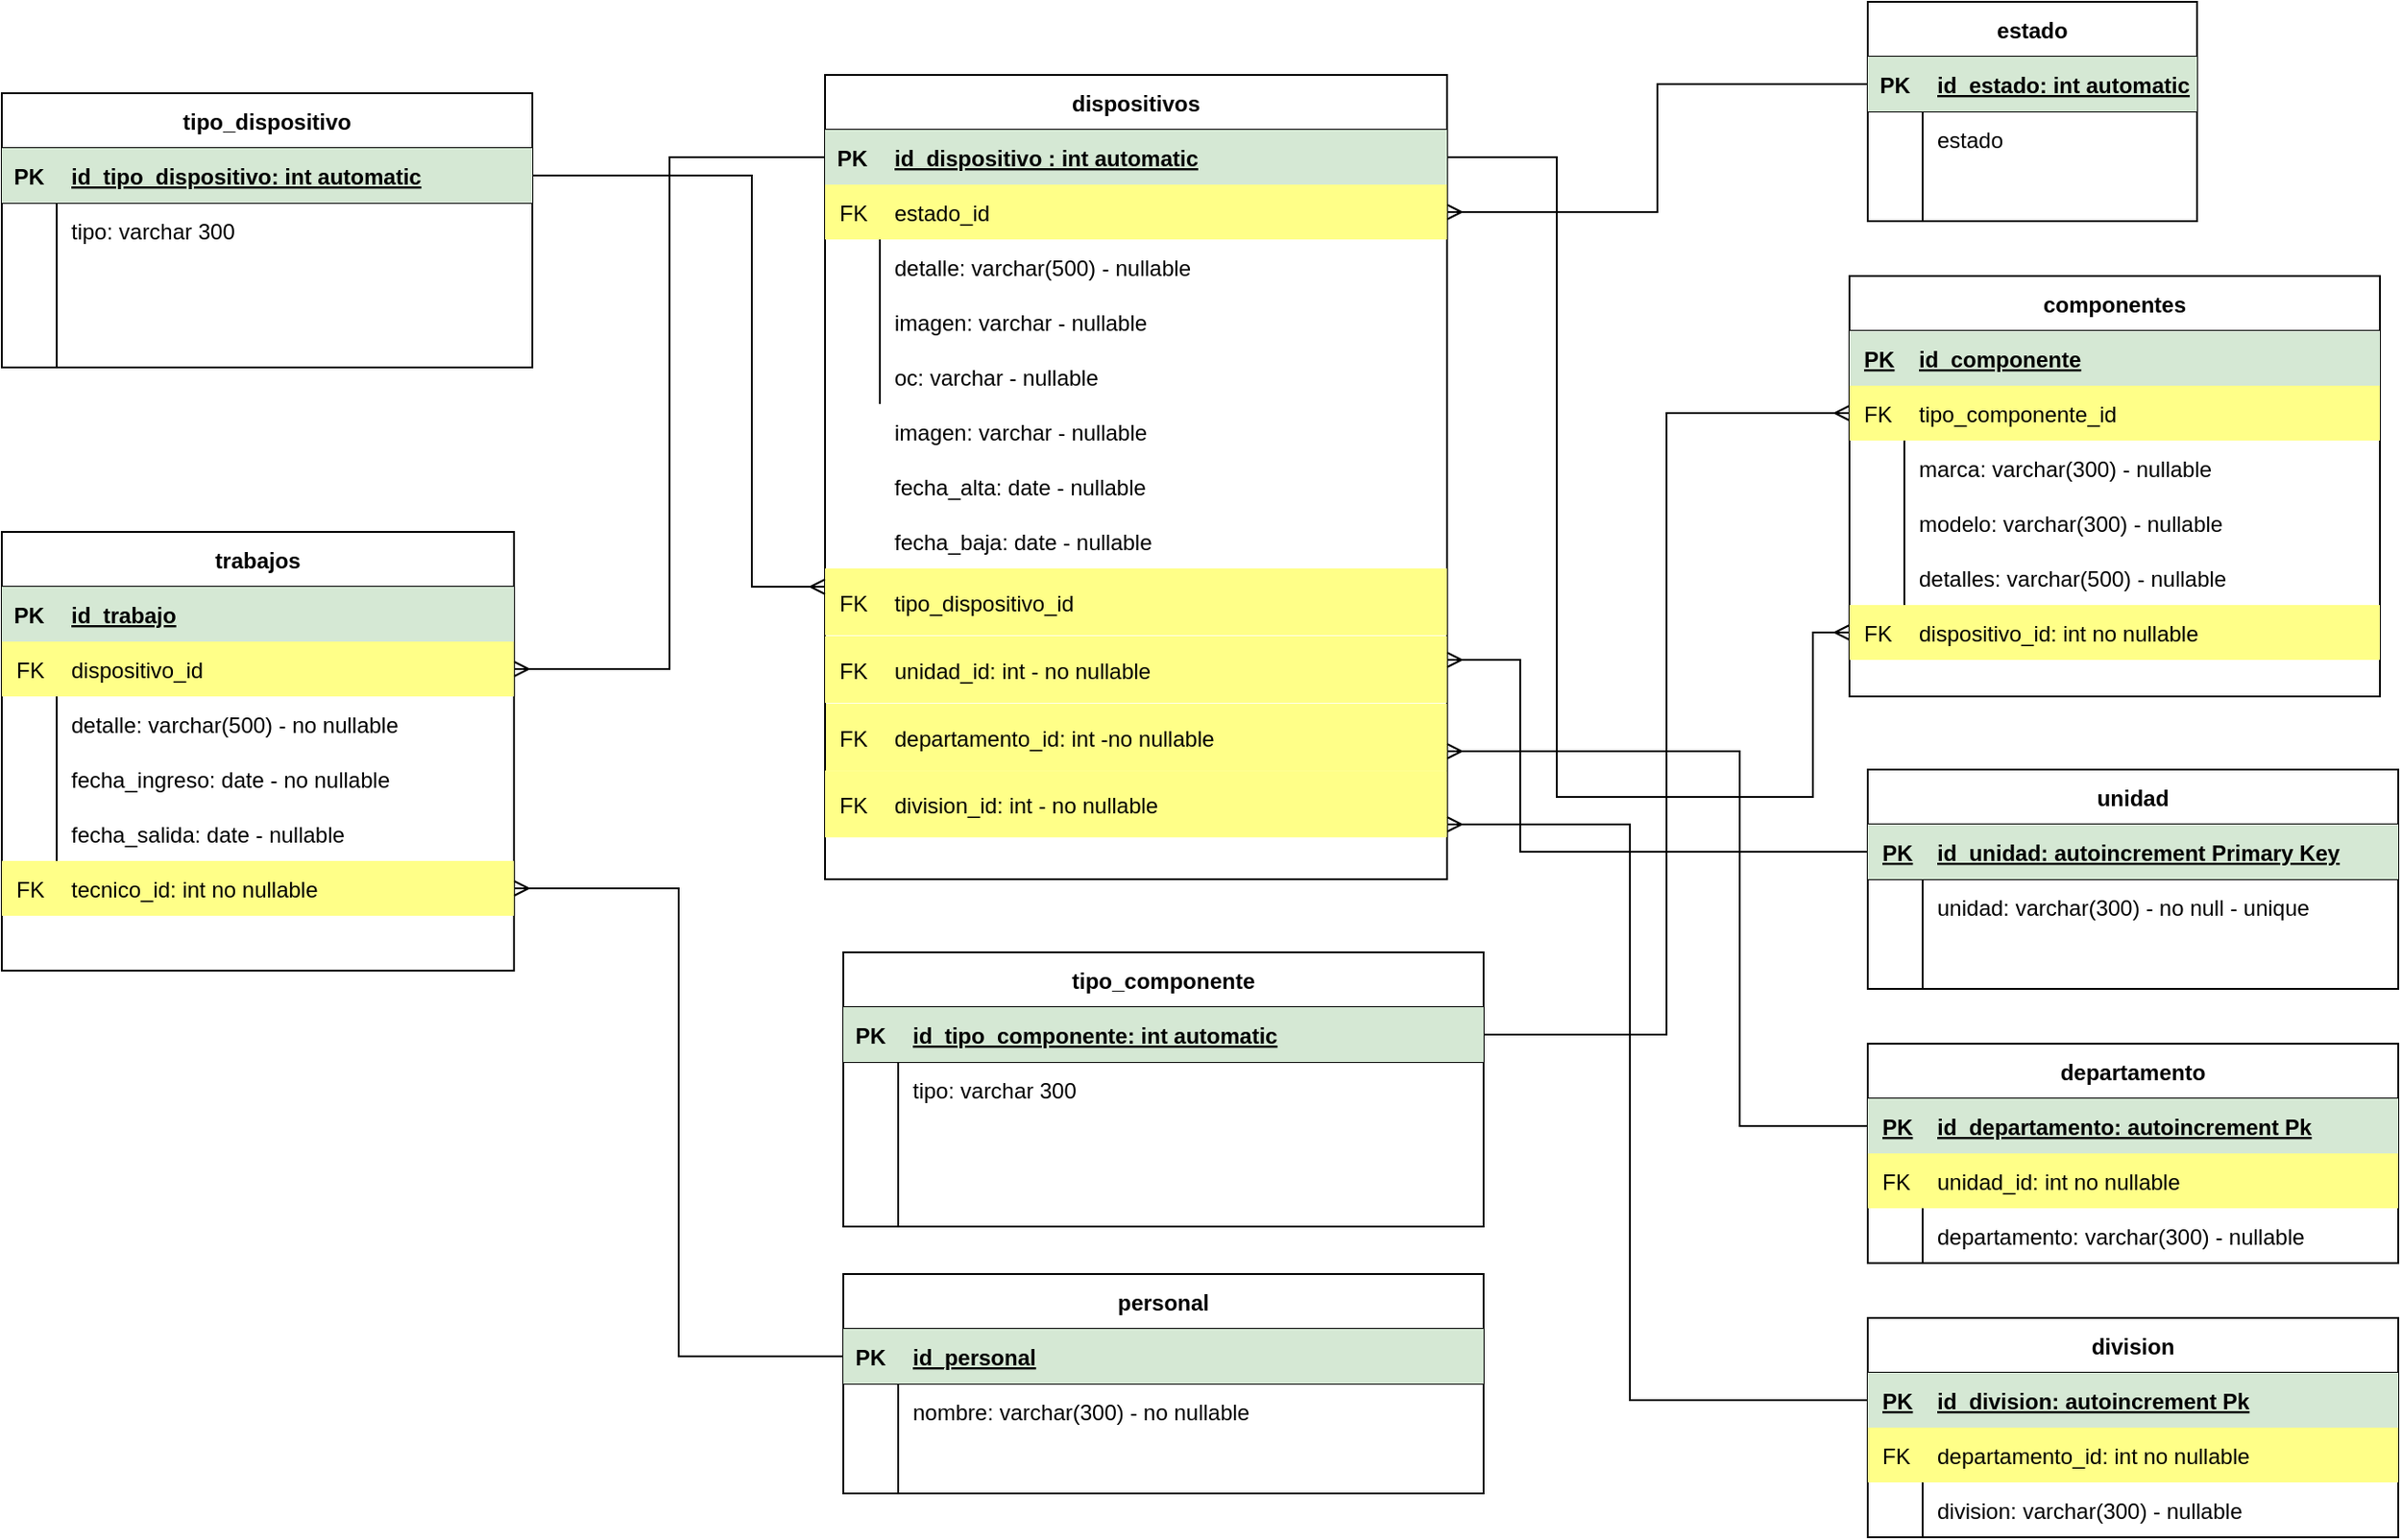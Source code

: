 <mxfile version="16.0.3" type="github">
  <diagram id="ELvzcPUC6GenFyD9g-nM" name="Page-1">
    <mxGraphModel dx="2591" dy="717" grid="1" gridSize="10" guides="1" tooltips="1" connect="1" arrows="1" fold="1" page="1" pageScale="1" pageWidth="1169" pageHeight="827" math="0" shadow="0">
      <root>
        <mxCell id="0" />
        <mxCell id="1" parent="0" />
        <mxCell id="MNM0A-3LXQNNe9UuYe-N-13" value="" style="group" parent="1" vertex="1" connectable="0">
          <mxGeometry x="-700" y="70" width="355" height="440" as="geometry" />
        </mxCell>
        <mxCell id="MNM0A-3LXQNNe9UuYe-N-1" value="oc: varchar - nullable" style="shape=partialRectangle;connectable=0;fillColor=none;top=0;left=0;bottom=0;right=0;align=left;spacingLeft=6;overflow=hidden;perimeterSpacing=1;strokeWidth=1;sketch=0;strokeColor=default;" parent="MNM0A-3LXQNNe9UuYe-N-13" vertex="1">
          <mxGeometry x="30" y="150" width="310" height="30" as="geometry">
            <mxRectangle width="310" height="30" as="alternateBounds" />
          </mxGeometry>
        </mxCell>
        <mxCell id="MNM0A-3LXQNNe9UuYe-N-2" value="imagen: varchar - nullable" style="shape=partialRectangle;connectable=0;fillColor=none;top=0;left=0;bottom=0;right=0;align=left;spacingLeft=6;overflow=hidden;" parent="MNM0A-3LXQNNe9UuYe-N-13" vertex="1">
          <mxGeometry x="30" y="180" width="310" height="30" as="geometry">
            <mxRectangle width="310" height="30" as="alternateBounds" />
          </mxGeometry>
        </mxCell>
        <mxCell id="MNM0A-3LXQNNe9UuYe-N-3" value="fecha_alta: date - nullable" style="shape=partialRectangle;connectable=0;fillColor=none;top=0;left=0;bottom=0;right=0;align=left;spacingLeft=6;overflow=hidden;" parent="MNM0A-3LXQNNe9UuYe-N-13" vertex="1">
          <mxGeometry x="30" y="210" width="310" height="30" as="geometry">
            <mxRectangle width="310" height="30" as="alternateBounds" />
          </mxGeometry>
        </mxCell>
        <mxCell id="MNM0A-3LXQNNe9UuYe-N-4" value="fecha_baja: date - nullable" style="shape=partialRectangle;connectable=0;fillColor=none;top=0;left=0;bottom=0;right=0;align=left;spacingLeft=6;overflow=hidden;" parent="MNM0A-3LXQNNe9UuYe-N-13" vertex="1">
          <mxGeometry x="30" y="240" width="310" height="30" as="geometry">
            <mxRectangle width="310" height="30" as="alternateBounds" />
          </mxGeometry>
        </mxCell>
        <mxCell id="MNM0A-3LXQNNe9UuYe-N-43" value="" style="group" parent="MNM0A-3LXQNNe9UuYe-N-13" vertex="1" connectable="0">
          <mxGeometry width="340" height="440" as="geometry" />
        </mxCell>
        <mxCell id="edtG9JuQd5Cp_M4onZQ7-5" value="FK" style="shape=partialRectangle;connectable=0;fillColor=#ffff88;top=0;left=0;bottom=0;right=0;editable=1;overflow=hidden;align=left;strokeColor=#36393d;spacingLeft=6;fontStyle=0;" vertex="1" parent="MNM0A-3LXQNNe9UuYe-N-43">
          <mxGeometry y="343.995" width="30" height="36.562" as="geometry">
            <mxRectangle width="30" height="30" as="alternateBounds" />
          </mxGeometry>
        </mxCell>
        <mxCell id="edtG9JuQd5Cp_M4onZQ7-8" value="" style="group" vertex="1" connectable="0" parent="MNM0A-3LXQNNe9UuYe-N-43">
          <mxGeometry width="340" height="440" as="geometry" />
        </mxCell>
        <mxCell id="gngZGeMC9GBTQBjWvx4m-1" value="dispositivos" style="shape=table;startSize=30;container=1;collapsible=1;childLayout=tableLayout;fixedRows=1;rowLines=0;fontStyle=1;align=center;resizeLast=1;" parent="edtG9JuQd5Cp_M4onZQ7-8" vertex="1">
          <mxGeometry width="340" height="440" as="geometry" />
        </mxCell>
        <mxCell id="gngZGeMC9GBTQBjWvx4m-2" value="" style="shape=partialRectangle;collapsible=0;dropTarget=0;pointerEvents=0;fillColor=none;top=0;left=0;bottom=1;right=0;points=[[0,0.5],[1,0.5]];portConstraint=eastwest;" parent="gngZGeMC9GBTQBjWvx4m-1" vertex="1">
          <mxGeometry y="30" width="340" height="30" as="geometry" />
        </mxCell>
        <mxCell id="gngZGeMC9GBTQBjWvx4m-3" value="PK" style="shape=partialRectangle;connectable=0;fillColor=#d5e8d4;top=0;left=0;bottom=0;right=0;fontStyle=1;overflow=hidden;strokeColor=#82b366;" parent="gngZGeMC9GBTQBjWvx4m-2" vertex="1">
          <mxGeometry width="30" height="30" as="geometry">
            <mxRectangle width="30" height="30" as="alternateBounds" />
          </mxGeometry>
        </mxCell>
        <mxCell id="gngZGeMC9GBTQBjWvx4m-4" value="id_dispositivo : int automatic" style="shape=partialRectangle;connectable=0;fillColor=#d5e8d4;top=0;left=0;bottom=0;right=0;align=left;spacingLeft=6;fontStyle=5;overflow=hidden;strokeColor=#82b366;" parent="gngZGeMC9GBTQBjWvx4m-2" vertex="1">
          <mxGeometry x="30" width="310" height="30" as="geometry">
            <mxRectangle width="310" height="30" as="alternateBounds" />
          </mxGeometry>
        </mxCell>
        <mxCell id="gngZGeMC9GBTQBjWvx4m-5" value="" style="shape=partialRectangle;collapsible=0;dropTarget=0;pointerEvents=0;fillColor=none;top=0;left=0;bottom=0;right=0;points=[[0,0.5],[1,0.5]];portConstraint=eastwest;" parent="gngZGeMC9GBTQBjWvx4m-1" vertex="1">
          <mxGeometry y="60" width="340" height="30" as="geometry" />
        </mxCell>
        <mxCell id="gngZGeMC9GBTQBjWvx4m-6" value="FK" style="shape=partialRectangle;connectable=0;fillColor=#ffff88;top=0;left=0;bottom=0;right=0;editable=1;overflow=hidden;align=left;strokeColor=#36393d;spacingLeft=6;fontStyle=0;" parent="gngZGeMC9GBTQBjWvx4m-5" vertex="1">
          <mxGeometry width="30" height="30" as="geometry">
            <mxRectangle width="30" height="30" as="alternateBounds" />
          </mxGeometry>
        </mxCell>
        <mxCell id="gngZGeMC9GBTQBjWvx4m-7" value="estado_id" style="shape=partialRectangle;connectable=0;fillColor=#ffff88;top=0;left=0;bottom=0;right=0;align=left;spacingLeft=6;overflow=hidden;strokeColor=#36393d;fontStyle=0;" parent="gngZGeMC9GBTQBjWvx4m-5" vertex="1">
          <mxGeometry x="30" width="310" height="30" as="geometry">
            <mxRectangle width="310" height="30" as="alternateBounds" />
          </mxGeometry>
        </mxCell>
        <mxCell id="gngZGeMC9GBTQBjWvx4m-8" value="" style="shape=partialRectangle;collapsible=0;dropTarget=0;pointerEvents=0;fillColor=none;top=0;left=0;bottom=0;right=0;points=[[0,0.5],[1,0.5]];portConstraint=eastwest;" parent="gngZGeMC9GBTQBjWvx4m-1" vertex="1">
          <mxGeometry y="90" width="340" height="30" as="geometry" />
        </mxCell>
        <mxCell id="gngZGeMC9GBTQBjWvx4m-9" value="" style="shape=partialRectangle;connectable=0;fillColor=none;top=0;left=0;bottom=0;right=0;editable=1;overflow=hidden;" parent="gngZGeMC9GBTQBjWvx4m-8" vertex="1">
          <mxGeometry width="30" height="30" as="geometry">
            <mxRectangle width="30" height="30" as="alternateBounds" />
          </mxGeometry>
        </mxCell>
        <mxCell id="gngZGeMC9GBTQBjWvx4m-10" value="detalle: varchar(500) - nullable" style="shape=partialRectangle;connectable=0;fillColor=none;top=0;left=0;bottom=0;right=0;align=left;spacingLeft=6;overflow=hidden;" parent="gngZGeMC9GBTQBjWvx4m-8" vertex="1">
          <mxGeometry x="30" width="310" height="30" as="geometry">
            <mxRectangle width="310" height="30" as="alternateBounds" />
          </mxGeometry>
        </mxCell>
        <mxCell id="gngZGeMC9GBTQBjWvx4m-11" value="" style="shape=partialRectangle;collapsible=0;dropTarget=0;pointerEvents=0;fillColor=none;top=0;left=0;bottom=0;right=0;points=[[0,0.5],[1,0.5]];portConstraint=eastwest;" parent="gngZGeMC9GBTQBjWvx4m-1" vertex="1">
          <mxGeometry y="120" width="340" height="30" as="geometry" />
        </mxCell>
        <mxCell id="gngZGeMC9GBTQBjWvx4m-12" value="" style="shape=partialRectangle;connectable=0;fillColor=none;top=0;left=0;bottom=0;right=0;editable=1;overflow=hidden;" parent="gngZGeMC9GBTQBjWvx4m-11" vertex="1">
          <mxGeometry width="30" height="30" as="geometry">
            <mxRectangle width="30" height="30" as="alternateBounds" />
          </mxGeometry>
        </mxCell>
        <mxCell id="gngZGeMC9GBTQBjWvx4m-13" value="imagen: varchar - nullable" style="shape=partialRectangle;connectable=0;fillColor=none;top=0;left=0;bottom=0;right=0;align=left;spacingLeft=6;overflow=hidden;" parent="gngZGeMC9GBTQBjWvx4m-11" vertex="1">
          <mxGeometry x="30" width="310" height="30" as="geometry">
            <mxRectangle width="310" height="30" as="alternateBounds" />
          </mxGeometry>
        </mxCell>
        <mxCell id="gngZGeMC9GBTQBjWvx4m-14" value="" style="shape=partialRectangle;collapsible=0;dropTarget=0;pointerEvents=0;fillColor=none;top=0;left=0;bottom=0;right=0;points=[[0,0.5],[1,0.5]];portConstraint=eastwest;" parent="gngZGeMC9GBTQBjWvx4m-1" vertex="1">
          <mxGeometry y="150" width="340" height="30" as="geometry" />
        </mxCell>
        <mxCell id="gngZGeMC9GBTQBjWvx4m-15" value="" style="shape=partialRectangle;connectable=0;fillColor=none;top=0;left=0;bottom=0;right=0;fontStyle=0;overflow=hidden;strokeColor=default;align=left;spacingLeft=6;strokeWidth=1;sketch=0;" parent="gngZGeMC9GBTQBjWvx4m-14" vertex="1">
          <mxGeometry width="30" height="30" as="geometry">
            <mxRectangle width="30" height="30" as="alternateBounds" />
          </mxGeometry>
        </mxCell>
        <mxCell id="gngZGeMC9GBTQBjWvx4m-16" value="" style="shape=partialRectangle;connectable=0;fillColor=none;top=0;left=0;bottom=0;right=0;align=left;spacingLeft=6;fontStyle=0;overflow=hidden;strokeColor=default;strokeWidth=1;sketch=0;" parent="gngZGeMC9GBTQBjWvx4m-14" vertex="1">
          <mxGeometry x="30" width="310" height="30" as="geometry">
            <mxRectangle width="310" height="30" as="alternateBounds" />
          </mxGeometry>
        </mxCell>
        <mxCell id="MNM0A-3LXQNNe9UuYe-N-41" value="tipo_dispositivo_id" style="shape=partialRectangle;connectable=0;fillColor=#ffff88;top=0;left=0;bottom=0;right=0;align=left;spacingLeft=6;overflow=hidden;strokeColor=#36393d;fontStyle=0;" parent="edtG9JuQd5Cp_M4onZQ7-8" vertex="1">
          <mxGeometry x="30" y="270.002" width="310" height="36.562" as="geometry">
            <mxRectangle width="310" height="30" as="alternateBounds" />
          </mxGeometry>
        </mxCell>
        <mxCell id="MNM0A-3LXQNNe9UuYe-N-42" value="FK" style="shape=partialRectangle;connectable=0;fillColor=#ffff88;top=0;left=0;bottom=0;right=0;editable=1;overflow=hidden;align=left;strokeColor=#36393d;spacingLeft=6;fontStyle=0;" parent="edtG9JuQd5Cp_M4onZQ7-8" vertex="1">
          <mxGeometry y="270.002" width="30" height="36.562" as="geometry">
            <mxRectangle width="30" height="30" as="alternateBounds" />
          </mxGeometry>
        </mxCell>
        <mxCell id="edtG9JuQd5Cp_M4onZQ7-2" value="unidad_id: int - no nullable" style="shape=partialRectangle;connectable=0;fillColor=#ffff88;top=0;left=0;bottom=0;right=0;align=left;spacingLeft=6;overflow=hidden;strokeColor=#36393d;fontStyle=0;" vertex="1" parent="edtG9JuQd5Cp_M4onZQ7-8">
          <mxGeometry x="30" y="307.005" width="310" height="36.562" as="geometry">
            <mxRectangle width="310" height="30" as="alternateBounds" />
          </mxGeometry>
        </mxCell>
        <mxCell id="edtG9JuQd5Cp_M4onZQ7-3" value="FK" style="shape=partialRectangle;connectable=0;fillColor=#ffff88;top=0;left=0;bottom=0;right=0;editable=1;overflow=hidden;align=left;strokeColor=#36393d;spacingLeft=6;fontStyle=0;" vertex="1" parent="edtG9JuQd5Cp_M4onZQ7-8">
          <mxGeometry y="307.005" width="30" height="36.562" as="geometry">
            <mxRectangle width="30" height="30" as="alternateBounds" />
          </mxGeometry>
        </mxCell>
        <mxCell id="edtG9JuQd5Cp_M4onZQ7-4" value="departamento_id: int -no nullable" style="shape=partialRectangle;connectable=0;fillColor=#ffff88;top=0;left=0;bottom=0;right=0;align=left;spacingLeft=6;overflow=hidden;strokeColor=#36393d;fontStyle=0;" vertex="1" parent="edtG9JuQd5Cp_M4onZQ7-8">
          <mxGeometry x="30" y="343.995" width="310" height="36.562" as="geometry">
            <mxRectangle width="310" height="30" as="alternateBounds" />
          </mxGeometry>
        </mxCell>
        <mxCell id="edtG9JuQd5Cp_M4onZQ7-6" value="division_id: int - no nullable" style="shape=partialRectangle;connectable=0;fillColor=#ffff88;top=0;left=0;bottom=0;right=0;align=left;spacingLeft=6;overflow=hidden;strokeColor=#36393d;fontStyle=0;" vertex="1" parent="edtG9JuQd5Cp_M4onZQ7-8">
          <mxGeometry x="30" y="380.555" width="310" height="36.562" as="geometry">
            <mxRectangle width="310" height="30" as="alternateBounds" />
          </mxGeometry>
        </mxCell>
        <mxCell id="edtG9JuQd5Cp_M4onZQ7-7" value="FK" style="shape=partialRectangle;connectable=0;fillColor=#ffff88;top=0;left=0;bottom=0;right=0;editable=1;overflow=hidden;align=left;strokeColor=#36393d;spacingLeft=6;fontStyle=0;" vertex="1" parent="edtG9JuQd5Cp_M4onZQ7-8">
          <mxGeometry y="380.555" width="30" height="36.562" as="geometry">
            <mxRectangle width="30" height="30" as="alternateBounds" />
          </mxGeometry>
        </mxCell>
        <mxCell id="MNM0A-3LXQNNe9UuYe-N-14" value="estado" style="shape=table;startSize=30;container=1;collapsible=1;childLayout=tableLayout;fixedRows=1;rowLines=0;fontStyle=1;align=center;resizeLast=1;sketch=0;strokeColor=default;strokeWidth=1;fillColor=none;" parent="1" vertex="1">
          <mxGeometry x="-130" y="30" width="180" height="120" as="geometry" />
        </mxCell>
        <mxCell id="MNM0A-3LXQNNe9UuYe-N-15" value="" style="shape=partialRectangle;collapsible=0;dropTarget=0;pointerEvents=0;fillColor=none;top=0;left=0;bottom=1;right=0;points=[[0,0.5],[1,0.5]];portConstraint=eastwest;sketch=0;strokeColor=default;strokeWidth=1;" parent="MNM0A-3LXQNNe9UuYe-N-14" vertex="1">
          <mxGeometry y="30" width="180" height="30" as="geometry" />
        </mxCell>
        <mxCell id="MNM0A-3LXQNNe9UuYe-N-16" value="PK" style="shape=partialRectangle;connectable=0;fillColor=#d5e8d4;top=0;left=0;bottom=0;right=0;fontStyle=1;overflow=hidden;sketch=0;strokeColor=#82b366;strokeWidth=1;" parent="MNM0A-3LXQNNe9UuYe-N-15" vertex="1">
          <mxGeometry width="30" height="30" as="geometry">
            <mxRectangle width="30" height="30" as="alternateBounds" />
          </mxGeometry>
        </mxCell>
        <mxCell id="MNM0A-3LXQNNe9UuYe-N-17" value="id_estado: int automatic" style="shape=partialRectangle;connectable=0;fillColor=#d5e8d4;top=0;left=0;bottom=0;right=0;align=left;spacingLeft=6;fontStyle=5;overflow=hidden;sketch=0;strokeColor=#82b366;strokeWidth=1;" parent="MNM0A-3LXQNNe9UuYe-N-15" vertex="1">
          <mxGeometry x="30" width="150" height="30" as="geometry">
            <mxRectangle width="150" height="30" as="alternateBounds" />
          </mxGeometry>
        </mxCell>
        <mxCell id="MNM0A-3LXQNNe9UuYe-N-18" value="" style="shape=partialRectangle;collapsible=0;dropTarget=0;pointerEvents=0;fillColor=none;top=0;left=0;bottom=0;right=0;points=[[0,0.5],[1,0.5]];portConstraint=eastwest;sketch=0;strokeColor=default;strokeWidth=1;" parent="MNM0A-3LXQNNe9UuYe-N-14" vertex="1">
          <mxGeometry y="60" width="180" height="30" as="geometry" />
        </mxCell>
        <mxCell id="MNM0A-3LXQNNe9UuYe-N-19" value="" style="shape=partialRectangle;connectable=0;fillColor=none;top=0;left=0;bottom=0;right=0;editable=1;overflow=hidden;sketch=0;strokeColor=default;strokeWidth=1;" parent="MNM0A-3LXQNNe9UuYe-N-18" vertex="1">
          <mxGeometry width="30" height="30" as="geometry">
            <mxRectangle width="30" height="30" as="alternateBounds" />
          </mxGeometry>
        </mxCell>
        <mxCell id="MNM0A-3LXQNNe9UuYe-N-20" value="estado" style="shape=partialRectangle;connectable=0;fillColor=none;top=0;left=0;bottom=0;right=0;align=left;spacingLeft=6;overflow=hidden;sketch=0;strokeColor=default;strokeWidth=1;" parent="MNM0A-3LXQNNe9UuYe-N-18" vertex="1">
          <mxGeometry x="30" width="150" height="30" as="geometry">
            <mxRectangle width="150" height="30" as="alternateBounds" />
          </mxGeometry>
        </mxCell>
        <mxCell id="MNM0A-3LXQNNe9UuYe-N-21" value="" style="shape=partialRectangle;collapsible=0;dropTarget=0;pointerEvents=0;fillColor=none;top=0;left=0;bottom=0;right=0;points=[[0,0.5],[1,0.5]];portConstraint=eastwest;sketch=0;strokeColor=default;strokeWidth=1;" parent="MNM0A-3LXQNNe9UuYe-N-14" vertex="1">
          <mxGeometry y="90" width="180" height="30" as="geometry" />
        </mxCell>
        <mxCell id="MNM0A-3LXQNNe9UuYe-N-22" value="" style="shape=partialRectangle;connectable=0;fillColor=none;top=0;left=0;bottom=0;right=0;editable=1;overflow=hidden;sketch=0;strokeColor=default;strokeWidth=1;" parent="MNM0A-3LXQNNe9UuYe-N-21" vertex="1">
          <mxGeometry width="30" height="30" as="geometry">
            <mxRectangle width="30" height="30" as="alternateBounds" />
          </mxGeometry>
        </mxCell>
        <mxCell id="MNM0A-3LXQNNe9UuYe-N-23" value="" style="shape=partialRectangle;connectable=0;fillColor=none;top=0;left=0;bottom=0;right=0;align=left;spacingLeft=6;overflow=hidden;sketch=0;strokeColor=default;strokeWidth=1;" parent="MNM0A-3LXQNNe9UuYe-N-21" vertex="1">
          <mxGeometry x="30" width="150" height="30" as="geometry">
            <mxRectangle width="150" height="30" as="alternateBounds" />
          </mxGeometry>
        </mxCell>
        <mxCell id="MNM0A-3LXQNNe9UuYe-N-27" style="edgeStyle=orthogonalEdgeStyle;rounded=0;orthogonalLoop=1;jettySize=auto;html=1;endArrow=ERmany;endFill=0;" parent="1" source="MNM0A-3LXQNNe9UuYe-N-15" target="gngZGeMC9GBTQBjWvx4m-5" edge="1">
          <mxGeometry relative="1" as="geometry" />
        </mxCell>
        <mxCell id="MNM0A-3LXQNNe9UuYe-N-28" value="componentes" style="shape=table;startSize=30;container=1;collapsible=1;childLayout=tableLayout;fixedRows=1;rowLines=0;fontStyle=1;align=center;resizeLast=1;sketch=0;strokeColor=default;strokeWidth=1;fillColor=none;" parent="1" vertex="1">
          <mxGeometry x="-140" y="180" width="290" height="230" as="geometry" />
        </mxCell>
        <mxCell id="MNM0A-3LXQNNe9UuYe-N-29" value="" style="shape=partialRectangle;collapsible=0;dropTarget=0;pointerEvents=0;fillColor=none;top=0;left=0;bottom=1;right=0;points=[[0,0.5],[1,0.5]];portConstraint=eastwest;sketch=0;strokeColor=default;strokeWidth=1;" parent="MNM0A-3LXQNNe9UuYe-N-28" vertex="1">
          <mxGeometry y="30" width="290" height="30" as="geometry" />
        </mxCell>
        <mxCell id="MNM0A-3LXQNNe9UuYe-N-30" value="PK" style="shape=partialRectangle;connectable=0;fillColor=#d5e8d4;top=0;left=0;bottom=0;right=0;fontStyle=5;overflow=hidden;sketch=0;strokeColor=#82b366;strokeWidth=1;align=left;spacingLeft=6;" parent="MNM0A-3LXQNNe9UuYe-N-29" vertex="1">
          <mxGeometry width="30" height="30" as="geometry">
            <mxRectangle width="30" height="30" as="alternateBounds" />
          </mxGeometry>
        </mxCell>
        <mxCell id="MNM0A-3LXQNNe9UuYe-N-31" value="id_componente" style="shape=partialRectangle;connectable=0;fillColor=#d5e8d4;top=0;left=0;bottom=0;right=0;align=left;spacingLeft=6;fontStyle=5;overflow=hidden;sketch=0;strokeColor=#82b366;strokeWidth=1;" parent="MNM0A-3LXQNNe9UuYe-N-29" vertex="1">
          <mxGeometry x="30" width="260" height="30" as="geometry">
            <mxRectangle width="260" height="30" as="alternateBounds" />
          </mxGeometry>
        </mxCell>
        <mxCell id="MNM0A-3LXQNNe9UuYe-N-32" value="" style="shape=partialRectangle;collapsible=0;dropTarget=0;pointerEvents=0;fillColor=none;top=0;left=0;bottom=0;right=0;points=[[0,0.5],[1,0.5]];portConstraint=eastwest;sketch=0;strokeColor=default;strokeWidth=1;" parent="MNM0A-3LXQNNe9UuYe-N-28" vertex="1">
          <mxGeometry y="60" width="290" height="30" as="geometry" />
        </mxCell>
        <mxCell id="MNM0A-3LXQNNe9UuYe-N-33" value="FK" style="shape=partialRectangle;connectable=0;fillColor=#ffff88;top=0;left=0;bottom=0;right=0;editable=1;overflow=hidden;sketch=0;strokeColor=#36393d;strokeWidth=1;align=left;spacingLeft=6;fontStyle=0;" parent="MNM0A-3LXQNNe9UuYe-N-32" vertex="1">
          <mxGeometry width="30" height="30" as="geometry">
            <mxRectangle width="30" height="30" as="alternateBounds" />
          </mxGeometry>
        </mxCell>
        <mxCell id="MNM0A-3LXQNNe9UuYe-N-34" value="tipo_componente_id" style="shape=partialRectangle;connectable=0;fillColor=#ffff88;top=0;left=0;bottom=0;right=0;align=left;spacingLeft=6;overflow=hidden;sketch=0;strokeColor=#36393d;strokeWidth=1;fontStyle=0;" parent="MNM0A-3LXQNNe9UuYe-N-32" vertex="1">
          <mxGeometry x="30" width="260" height="30" as="geometry">
            <mxRectangle width="260" height="30" as="alternateBounds" />
          </mxGeometry>
        </mxCell>
        <mxCell id="MNM0A-3LXQNNe9UuYe-N-35" value="" style="shape=partialRectangle;collapsible=0;dropTarget=0;pointerEvents=0;fillColor=none;top=0;left=0;bottom=0;right=0;points=[[0,0.5],[1,0.5]];portConstraint=eastwest;sketch=0;strokeColor=default;strokeWidth=1;" parent="MNM0A-3LXQNNe9UuYe-N-28" vertex="1">
          <mxGeometry y="90" width="290" height="30" as="geometry" />
        </mxCell>
        <mxCell id="MNM0A-3LXQNNe9UuYe-N-36" value="" style="shape=partialRectangle;connectable=0;fillColor=none;top=0;left=0;bottom=0;right=0;editable=1;overflow=hidden;sketch=0;strokeColor=default;strokeWidth=1;" parent="MNM0A-3LXQNNe9UuYe-N-35" vertex="1">
          <mxGeometry width="30" height="30" as="geometry">
            <mxRectangle width="30" height="30" as="alternateBounds" />
          </mxGeometry>
        </mxCell>
        <mxCell id="MNM0A-3LXQNNe9UuYe-N-37" value="marca: varchar(300) - nullable" style="shape=partialRectangle;connectable=0;fillColor=none;top=0;left=0;bottom=0;right=0;align=left;spacingLeft=6;overflow=hidden;sketch=0;strokeColor=default;strokeWidth=1;" parent="MNM0A-3LXQNNe9UuYe-N-35" vertex="1">
          <mxGeometry x="30" width="260" height="30" as="geometry">
            <mxRectangle width="260" height="30" as="alternateBounds" />
          </mxGeometry>
        </mxCell>
        <mxCell id="MNM0A-3LXQNNe9UuYe-N-38" value="" style="shape=partialRectangle;collapsible=0;dropTarget=0;pointerEvents=0;fillColor=none;top=0;left=0;bottom=0;right=0;points=[[0,0.5],[1,0.5]];portConstraint=eastwest;sketch=0;strokeColor=default;strokeWidth=1;" parent="MNM0A-3LXQNNe9UuYe-N-28" vertex="1">
          <mxGeometry y="120" width="290" height="30" as="geometry" />
        </mxCell>
        <mxCell id="MNM0A-3LXQNNe9UuYe-N-39" value="" style="shape=partialRectangle;connectable=0;fillColor=none;top=0;left=0;bottom=0;right=0;editable=1;overflow=hidden;sketch=0;strokeColor=default;strokeWidth=1;" parent="MNM0A-3LXQNNe9UuYe-N-38" vertex="1">
          <mxGeometry width="30" height="30" as="geometry">
            <mxRectangle width="30" height="30" as="alternateBounds" />
          </mxGeometry>
        </mxCell>
        <mxCell id="MNM0A-3LXQNNe9UuYe-N-40" value="modelo: varchar(300) - nullable" style="shape=partialRectangle;connectable=0;fillColor=none;top=0;left=0;bottom=0;right=0;align=left;spacingLeft=6;overflow=hidden;sketch=0;strokeColor=default;strokeWidth=1;" parent="MNM0A-3LXQNNe9UuYe-N-38" vertex="1">
          <mxGeometry x="30" width="260" height="30" as="geometry">
            <mxRectangle width="260" height="30" as="alternateBounds" />
          </mxGeometry>
        </mxCell>
        <mxCell id="MNM0A-3LXQNNe9UuYe-N-73" value="" style="shape=partialRectangle;collapsible=0;dropTarget=0;pointerEvents=0;fillColor=none;top=0;left=0;bottom=0;right=0;points=[[0,0.5],[1,0.5]];portConstraint=eastwest;sketch=0;strokeColor=default;strokeWidth=1;" parent="MNM0A-3LXQNNe9UuYe-N-28" vertex="1">
          <mxGeometry y="150" width="290" height="30" as="geometry" />
        </mxCell>
        <mxCell id="MNM0A-3LXQNNe9UuYe-N-74" value="" style="shape=partialRectangle;connectable=0;fillColor=none;top=0;left=0;bottom=0;right=0;editable=1;overflow=hidden;sketch=0;strokeColor=default;strokeWidth=1;" parent="MNM0A-3LXQNNe9UuYe-N-73" vertex="1">
          <mxGeometry width="30" height="30" as="geometry">
            <mxRectangle width="30" height="30" as="alternateBounds" />
          </mxGeometry>
        </mxCell>
        <mxCell id="MNM0A-3LXQNNe9UuYe-N-75" value="detalles: varchar(500) - nullable" style="shape=partialRectangle;connectable=0;fillColor=none;top=0;left=0;bottom=0;right=0;align=left;spacingLeft=6;overflow=hidden;sketch=0;strokeColor=default;strokeWidth=1;" parent="MNM0A-3LXQNNe9UuYe-N-73" vertex="1">
          <mxGeometry x="30" width="260" height="30" as="geometry">
            <mxRectangle width="260" height="30" as="alternateBounds" />
          </mxGeometry>
        </mxCell>
        <mxCell id="MNM0A-3LXQNNe9UuYe-N-76" value="" style="shape=partialRectangle;collapsible=0;dropTarget=0;pointerEvents=0;fillColor=none;top=0;left=0;bottom=0;right=0;points=[[0,0.5],[1,0.5]];portConstraint=eastwest;sketch=0;strokeColor=default;strokeWidth=1;" parent="MNM0A-3LXQNNe9UuYe-N-28" vertex="1">
          <mxGeometry y="180" width="290" height="30" as="geometry" />
        </mxCell>
        <mxCell id="MNM0A-3LXQNNe9UuYe-N-77" value="FK" style="shape=partialRectangle;connectable=0;fillColor=#ffff88;top=0;left=0;bottom=0;right=0;editable=1;overflow=hidden;sketch=0;strokeColor=#36393d;strokeWidth=1;align=left;spacingLeft=6;fontStyle=0;" parent="MNM0A-3LXQNNe9UuYe-N-76" vertex="1">
          <mxGeometry width="30" height="30" as="geometry">
            <mxRectangle width="30" height="30" as="alternateBounds" />
          </mxGeometry>
        </mxCell>
        <mxCell id="MNM0A-3LXQNNe9UuYe-N-78" value="dispositivo_id: int no nullable" style="shape=partialRectangle;connectable=0;fillColor=#ffff88;top=0;left=0;bottom=0;right=0;align=left;spacingLeft=6;overflow=hidden;sketch=0;strokeColor=#36393d;strokeWidth=1;fontStyle=0;" parent="MNM0A-3LXQNNe9UuYe-N-76" vertex="1">
          <mxGeometry x="30" width="260" height="30" as="geometry">
            <mxRectangle width="260" height="30" as="alternateBounds" />
          </mxGeometry>
        </mxCell>
        <mxCell id="MNM0A-3LXQNNe9UuYe-N-44" value="tipo_componente" style="shape=table;startSize=30;container=1;collapsible=1;childLayout=tableLayout;fixedRows=1;rowLines=0;fontStyle=1;align=center;resizeLast=1;sketch=0;strokeColor=default;strokeWidth=1;fillColor=none;" parent="1" vertex="1">
          <mxGeometry x="-690" y="550" width="350" height="150" as="geometry" />
        </mxCell>
        <mxCell id="MNM0A-3LXQNNe9UuYe-N-45" value="" style="shape=partialRectangle;collapsible=0;dropTarget=0;pointerEvents=0;fillColor=none;top=0;left=0;bottom=1;right=0;points=[[0,0.5],[1,0.5]];portConstraint=eastwest;sketch=0;strokeColor=default;strokeWidth=1;" parent="MNM0A-3LXQNNe9UuYe-N-44" vertex="1">
          <mxGeometry y="30" width="350" height="30" as="geometry" />
        </mxCell>
        <mxCell id="MNM0A-3LXQNNe9UuYe-N-46" value="PK" style="shape=partialRectangle;connectable=0;fillColor=#d5e8d4;top=0;left=0;bottom=0;right=0;fontStyle=1;overflow=hidden;sketch=0;strokeColor=#82b366;strokeWidth=1;" parent="MNM0A-3LXQNNe9UuYe-N-45" vertex="1">
          <mxGeometry width="30" height="30" as="geometry">
            <mxRectangle width="30" height="30" as="alternateBounds" />
          </mxGeometry>
        </mxCell>
        <mxCell id="MNM0A-3LXQNNe9UuYe-N-47" value="id_tipo_componente: int automatic" style="shape=partialRectangle;connectable=0;fillColor=#d5e8d4;top=0;left=0;bottom=0;right=0;align=left;spacingLeft=6;fontStyle=5;overflow=hidden;sketch=0;strokeColor=#82b366;strokeWidth=1;" parent="MNM0A-3LXQNNe9UuYe-N-45" vertex="1">
          <mxGeometry x="30" width="320" height="30" as="geometry">
            <mxRectangle width="320" height="30" as="alternateBounds" />
          </mxGeometry>
        </mxCell>
        <mxCell id="MNM0A-3LXQNNe9UuYe-N-48" value="" style="shape=partialRectangle;collapsible=0;dropTarget=0;pointerEvents=0;fillColor=none;top=0;left=0;bottom=0;right=0;points=[[0,0.5],[1,0.5]];portConstraint=eastwest;sketch=0;strokeColor=default;strokeWidth=1;" parent="MNM0A-3LXQNNe9UuYe-N-44" vertex="1">
          <mxGeometry y="60" width="350" height="30" as="geometry" />
        </mxCell>
        <mxCell id="MNM0A-3LXQNNe9UuYe-N-49" value="" style="shape=partialRectangle;connectable=0;fillColor=none;top=0;left=0;bottom=0;right=0;editable=1;overflow=hidden;sketch=0;strokeColor=default;strokeWidth=1;" parent="MNM0A-3LXQNNe9UuYe-N-48" vertex="1">
          <mxGeometry width="30" height="30" as="geometry">
            <mxRectangle width="30" height="30" as="alternateBounds" />
          </mxGeometry>
        </mxCell>
        <mxCell id="MNM0A-3LXQNNe9UuYe-N-50" value="tipo: varchar 300" style="shape=partialRectangle;connectable=0;fillColor=none;top=0;left=0;bottom=0;right=0;align=left;spacingLeft=6;overflow=hidden;sketch=0;strokeColor=default;strokeWidth=1;" parent="MNM0A-3LXQNNe9UuYe-N-48" vertex="1">
          <mxGeometry x="30" width="320" height="30" as="geometry">
            <mxRectangle width="320" height="30" as="alternateBounds" />
          </mxGeometry>
        </mxCell>
        <mxCell id="MNM0A-3LXQNNe9UuYe-N-51" value="" style="shape=partialRectangle;collapsible=0;dropTarget=0;pointerEvents=0;fillColor=none;top=0;left=0;bottom=0;right=0;points=[[0,0.5],[1,0.5]];portConstraint=eastwest;sketch=0;strokeColor=default;strokeWidth=1;" parent="MNM0A-3LXQNNe9UuYe-N-44" vertex="1">
          <mxGeometry y="90" width="350" height="30" as="geometry" />
        </mxCell>
        <mxCell id="MNM0A-3LXQNNe9UuYe-N-52" value="" style="shape=partialRectangle;connectable=0;fillColor=none;top=0;left=0;bottom=0;right=0;editable=1;overflow=hidden;sketch=0;strokeColor=default;strokeWidth=1;" parent="MNM0A-3LXQNNe9UuYe-N-51" vertex="1">
          <mxGeometry width="30" height="30" as="geometry">
            <mxRectangle width="30" height="30" as="alternateBounds" />
          </mxGeometry>
        </mxCell>
        <mxCell id="MNM0A-3LXQNNe9UuYe-N-53" value="" style="shape=partialRectangle;connectable=0;fillColor=none;top=0;left=0;bottom=0;right=0;align=left;spacingLeft=6;overflow=hidden;sketch=0;strokeColor=default;strokeWidth=1;" parent="MNM0A-3LXQNNe9UuYe-N-51" vertex="1">
          <mxGeometry x="30" width="320" height="30" as="geometry">
            <mxRectangle width="320" height="30" as="alternateBounds" />
          </mxGeometry>
        </mxCell>
        <mxCell id="MNM0A-3LXQNNe9UuYe-N-54" value="" style="shape=partialRectangle;collapsible=0;dropTarget=0;pointerEvents=0;fillColor=none;top=0;left=0;bottom=0;right=0;points=[[0,0.5],[1,0.5]];portConstraint=eastwest;sketch=0;strokeColor=default;strokeWidth=1;" parent="MNM0A-3LXQNNe9UuYe-N-44" vertex="1">
          <mxGeometry y="120" width="350" height="30" as="geometry" />
        </mxCell>
        <mxCell id="MNM0A-3LXQNNe9UuYe-N-55" value="" style="shape=partialRectangle;connectable=0;fillColor=none;top=0;left=0;bottom=0;right=0;editable=1;overflow=hidden;sketch=0;strokeColor=default;strokeWidth=1;" parent="MNM0A-3LXQNNe9UuYe-N-54" vertex="1">
          <mxGeometry width="30" height="30" as="geometry">
            <mxRectangle width="30" height="30" as="alternateBounds" />
          </mxGeometry>
        </mxCell>
        <mxCell id="MNM0A-3LXQNNe9UuYe-N-56" value="" style="shape=partialRectangle;connectable=0;fillColor=none;top=0;left=0;bottom=0;right=0;align=left;spacingLeft=6;overflow=hidden;sketch=0;strokeColor=default;strokeWidth=1;" parent="MNM0A-3LXQNNe9UuYe-N-54" vertex="1">
          <mxGeometry x="30" width="320" height="30" as="geometry">
            <mxRectangle width="320" height="30" as="alternateBounds" />
          </mxGeometry>
        </mxCell>
        <mxCell id="MNM0A-3LXQNNe9UuYe-N-58" value="tipo_dispositivo" style="shape=table;startSize=30;container=1;collapsible=1;childLayout=tableLayout;fixedRows=1;rowLines=0;fontStyle=1;align=center;resizeLast=1;sketch=0;strokeColor=default;strokeWidth=1;fillColor=none;" parent="1" vertex="1">
          <mxGeometry x="-1150" y="80" width="290" height="150" as="geometry" />
        </mxCell>
        <mxCell id="MNM0A-3LXQNNe9UuYe-N-59" value="" style="shape=partialRectangle;collapsible=0;dropTarget=0;pointerEvents=0;fillColor=none;top=0;left=0;bottom=1;right=0;points=[[0,0.5],[1,0.5]];portConstraint=eastwest;sketch=0;strokeColor=default;strokeWidth=1;" parent="MNM0A-3LXQNNe9UuYe-N-58" vertex="1">
          <mxGeometry y="30" width="290" height="30" as="geometry" />
        </mxCell>
        <mxCell id="MNM0A-3LXQNNe9UuYe-N-60" value="PK" style="shape=partialRectangle;connectable=0;fillColor=#d5e8d4;top=0;left=0;bottom=0;right=0;fontStyle=1;overflow=hidden;sketch=0;strokeColor=#82b366;strokeWidth=1;" parent="MNM0A-3LXQNNe9UuYe-N-59" vertex="1">
          <mxGeometry width="30" height="30" as="geometry">
            <mxRectangle width="30" height="30" as="alternateBounds" />
          </mxGeometry>
        </mxCell>
        <mxCell id="MNM0A-3LXQNNe9UuYe-N-61" value="id_tipo_dispositivo: int automatic" style="shape=partialRectangle;connectable=0;fillColor=#d5e8d4;top=0;left=0;bottom=0;right=0;align=left;spacingLeft=6;fontStyle=5;overflow=hidden;sketch=0;strokeColor=#82b366;strokeWidth=1;" parent="MNM0A-3LXQNNe9UuYe-N-59" vertex="1">
          <mxGeometry x="30" width="260" height="30" as="geometry">
            <mxRectangle width="260" height="30" as="alternateBounds" />
          </mxGeometry>
        </mxCell>
        <mxCell id="MNM0A-3LXQNNe9UuYe-N-62" value="" style="shape=partialRectangle;collapsible=0;dropTarget=0;pointerEvents=0;fillColor=none;top=0;left=0;bottom=0;right=0;points=[[0,0.5],[1,0.5]];portConstraint=eastwest;sketch=0;strokeColor=default;strokeWidth=1;" parent="MNM0A-3LXQNNe9UuYe-N-58" vertex="1">
          <mxGeometry y="60" width="290" height="30" as="geometry" />
        </mxCell>
        <mxCell id="MNM0A-3LXQNNe9UuYe-N-63" value="" style="shape=partialRectangle;connectable=0;fillColor=none;top=0;left=0;bottom=0;right=0;editable=1;overflow=hidden;sketch=0;strokeColor=default;strokeWidth=1;" parent="MNM0A-3LXQNNe9UuYe-N-62" vertex="1">
          <mxGeometry width="30" height="30" as="geometry">
            <mxRectangle width="30" height="30" as="alternateBounds" />
          </mxGeometry>
        </mxCell>
        <mxCell id="MNM0A-3LXQNNe9UuYe-N-64" value="tipo: varchar 300" style="shape=partialRectangle;connectable=0;fillColor=none;top=0;left=0;bottom=0;right=0;align=left;spacingLeft=6;overflow=hidden;sketch=0;strokeColor=default;strokeWidth=1;" parent="MNM0A-3LXQNNe9UuYe-N-62" vertex="1">
          <mxGeometry x="30" width="260" height="30" as="geometry">
            <mxRectangle width="260" height="30" as="alternateBounds" />
          </mxGeometry>
        </mxCell>
        <mxCell id="MNM0A-3LXQNNe9UuYe-N-65" value="" style="shape=partialRectangle;collapsible=0;dropTarget=0;pointerEvents=0;fillColor=none;top=0;left=0;bottom=0;right=0;points=[[0,0.5],[1,0.5]];portConstraint=eastwest;sketch=0;strokeColor=default;strokeWidth=1;" parent="MNM0A-3LXQNNe9UuYe-N-58" vertex="1">
          <mxGeometry y="90" width="290" height="30" as="geometry" />
        </mxCell>
        <mxCell id="MNM0A-3LXQNNe9UuYe-N-66" value="" style="shape=partialRectangle;connectable=0;fillColor=none;top=0;left=0;bottom=0;right=0;editable=1;overflow=hidden;sketch=0;strokeColor=default;strokeWidth=1;" parent="MNM0A-3LXQNNe9UuYe-N-65" vertex="1">
          <mxGeometry width="30" height="30" as="geometry">
            <mxRectangle width="30" height="30" as="alternateBounds" />
          </mxGeometry>
        </mxCell>
        <mxCell id="MNM0A-3LXQNNe9UuYe-N-67" value="" style="shape=partialRectangle;connectable=0;fillColor=none;top=0;left=0;bottom=0;right=0;align=left;spacingLeft=6;overflow=hidden;sketch=0;strokeColor=default;strokeWidth=1;" parent="MNM0A-3LXQNNe9UuYe-N-65" vertex="1">
          <mxGeometry x="30" width="260" height="30" as="geometry">
            <mxRectangle width="260" height="30" as="alternateBounds" />
          </mxGeometry>
        </mxCell>
        <mxCell id="MNM0A-3LXQNNe9UuYe-N-68" value="" style="shape=partialRectangle;collapsible=0;dropTarget=0;pointerEvents=0;fillColor=none;top=0;left=0;bottom=0;right=0;points=[[0,0.5],[1,0.5]];portConstraint=eastwest;sketch=0;strokeColor=default;strokeWidth=1;" parent="MNM0A-3LXQNNe9UuYe-N-58" vertex="1">
          <mxGeometry y="120" width="290" height="30" as="geometry" />
        </mxCell>
        <mxCell id="MNM0A-3LXQNNe9UuYe-N-69" value="" style="shape=partialRectangle;connectable=0;fillColor=none;top=0;left=0;bottom=0;right=0;editable=1;overflow=hidden;sketch=0;strokeColor=default;strokeWidth=1;" parent="MNM0A-3LXQNNe9UuYe-N-68" vertex="1">
          <mxGeometry width="30" height="30" as="geometry">
            <mxRectangle width="30" height="30" as="alternateBounds" />
          </mxGeometry>
        </mxCell>
        <mxCell id="MNM0A-3LXQNNe9UuYe-N-70" value="" style="shape=partialRectangle;connectable=0;fillColor=none;top=0;left=0;bottom=0;right=0;align=left;spacingLeft=6;overflow=hidden;sketch=0;strokeColor=default;strokeWidth=1;" parent="MNM0A-3LXQNNe9UuYe-N-68" vertex="1">
          <mxGeometry x="30" width="260" height="30" as="geometry">
            <mxRectangle width="260" height="30" as="alternateBounds" />
          </mxGeometry>
        </mxCell>
        <mxCell id="MNM0A-3LXQNNe9UuYe-N-71" style="edgeStyle=orthogonalEdgeStyle;rounded=0;orthogonalLoop=1;jettySize=auto;html=1;endArrow=ERmany;endFill=0;" parent="1" source="MNM0A-3LXQNNe9UuYe-N-59" edge="1">
          <mxGeometry relative="1" as="geometry">
            <mxPoint x="-700" y="350" as="targetPoint" />
            <Array as="points">
              <mxPoint x="-740" y="125" />
              <mxPoint x="-740" y="350" />
            </Array>
          </mxGeometry>
        </mxCell>
        <mxCell id="MNM0A-3LXQNNe9UuYe-N-72" style="edgeStyle=orthogonalEdgeStyle;rounded=0;orthogonalLoop=1;jettySize=auto;html=1;entryX=0;entryY=0.5;entryDx=0;entryDy=0;endArrow=ERmany;endFill=0;" parent="1" source="MNM0A-3LXQNNe9UuYe-N-45" target="MNM0A-3LXQNNe9UuYe-N-32" edge="1">
          <mxGeometry relative="1" as="geometry" />
        </mxCell>
        <mxCell id="MNM0A-3LXQNNe9UuYe-N-79" style="edgeStyle=orthogonalEdgeStyle;rounded=0;orthogonalLoop=1;jettySize=auto;html=1;entryX=0;entryY=0.5;entryDx=0;entryDy=0;endArrow=ERmany;endFill=0;" parent="1" source="gngZGeMC9GBTQBjWvx4m-2" target="MNM0A-3LXQNNe9UuYe-N-76" edge="1">
          <mxGeometry relative="1" as="geometry">
            <Array as="points">
              <mxPoint x="-300" y="115" />
              <mxPoint x="-300" y="465" />
              <mxPoint x="-160" y="465" />
              <mxPoint x="-160" y="375" />
            </Array>
          </mxGeometry>
        </mxCell>
        <mxCell id="MNM0A-3LXQNNe9UuYe-N-80" value="trabajos" style="shape=table;startSize=30;container=1;collapsible=1;childLayout=tableLayout;fixedRows=1;rowLines=0;fontStyle=1;align=center;resizeLast=1;sketch=0;strokeColor=default;strokeWidth=1;fillColor=none;" parent="1" vertex="1">
          <mxGeometry x="-1150" y="320" width="280" height="240" as="geometry" />
        </mxCell>
        <mxCell id="MNM0A-3LXQNNe9UuYe-N-81" value="" style="shape=partialRectangle;collapsible=0;dropTarget=0;pointerEvents=0;fillColor=none;top=0;left=0;bottom=1;right=0;points=[[0,0.5],[1,0.5]];portConstraint=eastwest;sketch=0;strokeColor=default;strokeWidth=1;" parent="MNM0A-3LXQNNe9UuYe-N-80" vertex="1">
          <mxGeometry y="30" width="280" height="30" as="geometry" />
        </mxCell>
        <mxCell id="MNM0A-3LXQNNe9UuYe-N-82" value="PK" style="shape=partialRectangle;connectable=0;fillColor=#d5e8d4;top=0;left=0;bottom=0;right=0;fontStyle=1;overflow=hidden;sketch=0;strokeColor=#82b366;strokeWidth=1;" parent="MNM0A-3LXQNNe9UuYe-N-81" vertex="1">
          <mxGeometry width="30" height="30" as="geometry">
            <mxRectangle width="30" height="30" as="alternateBounds" />
          </mxGeometry>
        </mxCell>
        <mxCell id="MNM0A-3LXQNNe9UuYe-N-83" value="id_trabajo" style="shape=partialRectangle;connectable=0;fillColor=#d5e8d4;top=0;left=0;bottom=0;right=0;align=left;spacingLeft=6;fontStyle=5;overflow=hidden;sketch=0;strokeColor=#82b366;strokeWidth=1;" parent="MNM0A-3LXQNNe9UuYe-N-81" vertex="1">
          <mxGeometry x="30" width="250" height="30" as="geometry">
            <mxRectangle width="250" height="30" as="alternateBounds" />
          </mxGeometry>
        </mxCell>
        <mxCell id="MNM0A-3LXQNNe9UuYe-N-84" value="" style="shape=partialRectangle;collapsible=0;dropTarget=0;pointerEvents=0;fillColor=none;top=0;left=0;bottom=0;right=0;points=[[0,0.5],[1,0.5]];portConstraint=eastwest;sketch=0;strokeColor=default;strokeWidth=1;" parent="MNM0A-3LXQNNe9UuYe-N-80" vertex="1">
          <mxGeometry y="60" width="280" height="30" as="geometry" />
        </mxCell>
        <mxCell id="MNM0A-3LXQNNe9UuYe-N-85" value="FK" style="shape=partialRectangle;connectable=0;fillColor=#ffff88;top=0;left=0;bottom=0;right=0;editable=1;overflow=hidden;sketch=0;strokeColor=#36393d;strokeWidth=1;align=left;spacingLeft=6;fontStyle=0;" parent="MNM0A-3LXQNNe9UuYe-N-84" vertex="1">
          <mxGeometry width="30" height="30" as="geometry">
            <mxRectangle width="30" height="30" as="alternateBounds" />
          </mxGeometry>
        </mxCell>
        <mxCell id="MNM0A-3LXQNNe9UuYe-N-86" value="dispositivo_id" style="shape=partialRectangle;connectable=0;fillColor=#ffff88;top=0;left=0;bottom=0;right=0;align=left;spacingLeft=6;overflow=hidden;sketch=0;strokeColor=#36393d;strokeWidth=1;fontStyle=0;" parent="MNM0A-3LXQNNe9UuYe-N-84" vertex="1">
          <mxGeometry x="30" width="250" height="30" as="geometry">
            <mxRectangle width="250" height="30" as="alternateBounds" />
          </mxGeometry>
        </mxCell>
        <mxCell id="MNM0A-3LXQNNe9UuYe-N-87" value="" style="shape=partialRectangle;collapsible=0;dropTarget=0;pointerEvents=0;fillColor=none;top=0;left=0;bottom=0;right=0;points=[[0,0.5],[1,0.5]];portConstraint=eastwest;sketch=0;strokeColor=default;strokeWidth=1;" parent="MNM0A-3LXQNNe9UuYe-N-80" vertex="1">
          <mxGeometry y="90" width="280" height="30" as="geometry" />
        </mxCell>
        <mxCell id="MNM0A-3LXQNNe9UuYe-N-88" value="" style="shape=partialRectangle;connectable=0;fillColor=none;top=0;left=0;bottom=0;right=0;editable=1;overflow=hidden;sketch=0;strokeColor=default;strokeWidth=1;" parent="MNM0A-3LXQNNe9UuYe-N-87" vertex="1">
          <mxGeometry width="30" height="30" as="geometry">
            <mxRectangle width="30" height="30" as="alternateBounds" />
          </mxGeometry>
        </mxCell>
        <mxCell id="MNM0A-3LXQNNe9UuYe-N-89" value="detalle: varchar(500) - no nullable" style="shape=partialRectangle;connectable=0;fillColor=none;top=0;left=0;bottom=0;right=0;align=left;spacingLeft=6;overflow=hidden;sketch=0;strokeColor=default;strokeWidth=1;" parent="MNM0A-3LXQNNe9UuYe-N-87" vertex="1">
          <mxGeometry x="30" width="250" height="30" as="geometry">
            <mxRectangle width="250" height="30" as="alternateBounds" />
          </mxGeometry>
        </mxCell>
        <mxCell id="MNM0A-3LXQNNe9UuYe-N-90" value="" style="shape=partialRectangle;collapsible=0;dropTarget=0;pointerEvents=0;fillColor=none;top=0;left=0;bottom=0;right=0;points=[[0,0.5],[1,0.5]];portConstraint=eastwest;sketch=0;strokeColor=default;strokeWidth=1;" parent="MNM0A-3LXQNNe9UuYe-N-80" vertex="1">
          <mxGeometry y="120" width="280" height="30" as="geometry" />
        </mxCell>
        <mxCell id="MNM0A-3LXQNNe9UuYe-N-91" value="" style="shape=partialRectangle;connectable=0;fillColor=none;top=0;left=0;bottom=0;right=0;editable=1;overflow=hidden;sketch=0;strokeColor=default;strokeWidth=1;" parent="MNM0A-3LXQNNe9UuYe-N-90" vertex="1">
          <mxGeometry width="30" height="30" as="geometry">
            <mxRectangle width="30" height="30" as="alternateBounds" />
          </mxGeometry>
        </mxCell>
        <mxCell id="MNM0A-3LXQNNe9UuYe-N-92" value="fecha_ingreso: date - no nullable" style="shape=partialRectangle;connectable=0;fillColor=none;top=0;left=0;bottom=0;right=0;align=left;spacingLeft=6;overflow=hidden;sketch=0;strokeColor=default;strokeWidth=1;" parent="MNM0A-3LXQNNe9UuYe-N-90" vertex="1">
          <mxGeometry x="30" width="250" height="30" as="geometry">
            <mxRectangle width="250" height="30" as="alternateBounds" />
          </mxGeometry>
        </mxCell>
        <mxCell id="MNM0A-3LXQNNe9UuYe-N-93" value="" style="shape=partialRectangle;collapsible=0;dropTarget=0;pointerEvents=0;fillColor=none;top=0;left=0;bottom=0;right=0;points=[[0,0.5],[1,0.5]];portConstraint=eastwest;sketch=0;strokeColor=default;strokeWidth=1;" parent="MNM0A-3LXQNNe9UuYe-N-80" vertex="1">
          <mxGeometry y="150" width="280" height="30" as="geometry" />
        </mxCell>
        <mxCell id="MNM0A-3LXQNNe9UuYe-N-94" value="" style="shape=partialRectangle;connectable=0;fillColor=none;top=0;left=0;bottom=0;right=0;editable=1;overflow=hidden;sketch=0;strokeColor=default;strokeWidth=1;" parent="MNM0A-3LXQNNe9UuYe-N-93" vertex="1">
          <mxGeometry width="30" height="30" as="geometry">
            <mxRectangle width="30" height="30" as="alternateBounds" />
          </mxGeometry>
        </mxCell>
        <mxCell id="MNM0A-3LXQNNe9UuYe-N-95" value="fecha_salida: date - nullable" style="shape=partialRectangle;connectable=0;fillColor=none;top=0;left=0;bottom=0;right=0;align=left;spacingLeft=6;overflow=hidden;sketch=0;strokeColor=default;strokeWidth=1;" parent="MNM0A-3LXQNNe9UuYe-N-93" vertex="1">
          <mxGeometry x="30" width="250" height="30" as="geometry">
            <mxRectangle width="250" height="30" as="alternateBounds" />
          </mxGeometry>
        </mxCell>
        <mxCell id="MNM0A-3LXQNNe9UuYe-N-114" value="" style="shape=partialRectangle;collapsible=0;dropTarget=0;pointerEvents=0;fillColor=none;top=0;left=0;bottom=0;right=0;points=[[0,0.5],[1,0.5]];portConstraint=eastwest;sketch=0;strokeColor=default;strokeWidth=1;" parent="MNM0A-3LXQNNe9UuYe-N-80" vertex="1">
          <mxGeometry y="180" width="280" height="30" as="geometry" />
        </mxCell>
        <mxCell id="MNM0A-3LXQNNe9UuYe-N-115" value="FK" style="shape=partialRectangle;connectable=0;fillColor=#ffff88;top=0;left=0;bottom=0;right=0;editable=1;overflow=hidden;sketch=0;strokeColor=#36393d;strokeWidth=1;align=left;spacingLeft=6;fontStyle=0;" parent="MNM0A-3LXQNNe9UuYe-N-114" vertex="1">
          <mxGeometry width="30" height="30" as="geometry">
            <mxRectangle width="30" height="30" as="alternateBounds" />
          </mxGeometry>
        </mxCell>
        <mxCell id="MNM0A-3LXQNNe9UuYe-N-116" value="tecnico_id: int no nullable" style="shape=partialRectangle;connectable=0;fillColor=#ffff88;top=0;left=0;bottom=0;right=0;align=left;spacingLeft=6;overflow=hidden;sketch=0;strokeColor=#36393d;strokeWidth=1;fontStyle=0;" parent="MNM0A-3LXQNNe9UuYe-N-114" vertex="1">
          <mxGeometry x="30" width="250" height="30" as="geometry">
            <mxRectangle width="250" height="30" as="alternateBounds" />
          </mxGeometry>
        </mxCell>
        <mxCell id="MNM0A-3LXQNNe9UuYe-N-117" style="edgeStyle=orthogonalEdgeStyle;rounded=0;orthogonalLoop=1;jettySize=auto;html=1;entryX=1;entryY=0.5;entryDx=0;entryDy=0;endArrow=ERmany;endFill=0;" parent="1" source="gngZGeMC9GBTQBjWvx4m-2" target="MNM0A-3LXQNNe9UuYe-N-84" edge="1">
          <mxGeometry relative="1" as="geometry" />
        </mxCell>
        <mxCell id="MNM0A-3LXQNNe9UuYe-N-118" value="personal" style="shape=table;startSize=30;container=1;collapsible=1;childLayout=tableLayout;fixedRows=1;rowLines=0;fontStyle=1;align=center;resizeLast=1;sketch=0;strokeColor=default;strokeWidth=1;fillColor=none;" parent="1" vertex="1">
          <mxGeometry x="-690" y="726" width="350" height="120" as="geometry" />
        </mxCell>
        <mxCell id="MNM0A-3LXQNNe9UuYe-N-119" value="" style="shape=partialRectangle;collapsible=0;dropTarget=0;pointerEvents=0;fillColor=none;top=0;left=0;bottom=1;right=0;points=[[0,0.5],[1,0.5]];portConstraint=eastwest;sketch=0;strokeColor=default;strokeWidth=1;" parent="MNM0A-3LXQNNe9UuYe-N-118" vertex="1">
          <mxGeometry y="30" width="350" height="30" as="geometry" />
        </mxCell>
        <mxCell id="MNM0A-3LXQNNe9UuYe-N-120" value="PK" style="shape=partialRectangle;connectable=0;fillColor=#d5e8d4;top=0;left=0;bottom=0;right=0;fontStyle=1;overflow=hidden;sketch=0;strokeColor=#82b366;strokeWidth=1;" parent="MNM0A-3LXQNNe9UuYe-N-119" vertex="1">
          <mxGeometry width="30" height="30" as="geometry">
            <mxRectangle width="30" height="30" as="alternateBounds" />
          </mxGeometry>
        </mxCell>
        <mxCell id="MNM0A-3LXQNNe9UuYe-N-121" value="id_personal" style="shape=partialRectangle;connectable=0;fillColor=#d5e8d4;top=0;left=0;bottom=0;right=0;align=left;spacingLeft=6;fontStyle=5;overflow=hidden;sketch=0;strokeColor=#82b366;strokeWidth=1;" parent="MNM0A-3LXQNNe9UuYe-N-119" vertex="1">
          <mxGeometry x="30" width="320" height="30" as="geometry">
            <mxRectangle width="320" height="30" as="alternateBounds" />
          </mxGeometry>
        </mxCell>
        <mxCell id="MNM0A-3LXQNNe9UuYe-N-122" value="" style="shape=partialRectangle;collapsible=0;dropTarget=0;pointerEvents=0;fillColor=none;top=0;left=0;bottom=0;right=0;points=[[0,0.5],[1,0.5]];portConstraint=eastwest;sketch=0;strokeColor=default;strokeWidth=1;" parent="MNM0A-3LXQNNe9UuYe-N-118" vertex="1">
          <mxGeometry y="60" width="350" height="30" as="geometry" />
        </mxCell>
        <mxCell id="MNM0A-3LXQNNe9UuYe-N-123" value="" style="shape=partialRectangle;connectable=0;fillColor=none;top=0;left=0;bottom=0;right=0;editable=1;overflow=hidden;sketch=0;strokeColor=default;strokeWidth=1;" parent="MNM0A-3LXQNNe9UuYe-N-122" vertex="1">
          <mxGeometry width="30" height="30" as="geometry">
            <mxRectangle width="30" height="30" as="alternateBounds" />
          </mxGeometry>
        </mxCell>
        <mxCell id="MNM0A-3LXQNNe9UuYe-N-124" value="nombre: varchar(300) - no nullable" style="shape=partialRectangle;connectable=0;fillColor=none;top=0;left=0;bottom=0;right=0;align=left;spacingLeft=6;overflow=hidden;sketch=0;strokeColor=default;strokeWidth=1;" parent="MNM0A-3LXQNNe9UuYe-N-122" vertex="1">
          <mxGeometry x="30" width="320" height="30" as="geometry">
            <mxRectangle width="320" height="30" as="alternateBounds" />
          </mxGeometry>
        </mxCell>
        <mxCell id="MNM0A-3LXQNNe9UuYe-N-125" value="" style="shape=partialRectangle;collapsible=0;dropTarget=0;pointerEvents=0;fillColor=none;top=0;left=0;bottom=0;right=0;points=[[0,0.5],[1,0.5]];portConstraint=eastwest;sketch=0;strokeColor=default;strokeWidth=1;" parent="MNM0A-3LXQNNe9UuYe-N-118" vertex="1">
          <mxGeometry y="90" width="350" height="30" as="geometry" />
        </mxCell>
        <mxCell id="MNM0A-3LXQNNe9UuYe-N-126" value="" style="shape=partialRectangle;connectable=0;fillColor=none;top=0;left=0;bottom=0;right=0;editable=1;overflow=hidden;sketch=0;strokeColor=default;strokeWidth=1;" parent="MNM0A-3LXQNNe9UuYe-N-125" vertex="1">
          <mxGeometry width="30" height="30" as="geometry">
            <mxRectangle width="30" height="30" as="alternateBounds" />
          </mxGeometry>
        </mxCell>
        <mxCell id="MNM0A-3LXQNNe9UuYe-N-127" value="" style="shape=partialRectangle;connectable=0;fillColor=none;top=0;left=0;bottom=0;right=0;align=left;spacingLeft=6;overflow=hidden;sketch=0;strokeColor=default;strokeWidth=1;" parent="MNM0A-3LXQNNe9UuYe-N-125" vertex="1">
          <mxGeometry x="30" width="320" height="30" as="geometry">
            <mxRectangle width="320" height="30" as="alternateBounds" />
          </mxGeometry>
        </mxCell>
        <mxCell id="MNM0A-3LXQNNe9UuYe-N-131" style="edgeStyle=orthogonalEdgeStyle;rounded=0;orthogonalLoop=1;jettySize=auto;html=1;endArrow=ERmany;endFill=0;" parent="1" source="MNM0A-3LXQNNe9UuYe-N-119" target="MNM0A-3LXQNNe9UuYe-N-114" edge="1">
          <mxGeometry relative="1" as="geometry" />
        </mxCell>
        <mxCell id="edtG9JuQd5Cp_M4onZQ7-9" value="unidad" style="shape=table;startSize=30;container=1;collapsible=1;childLayout=tableLayout;fixedRows=1;rowLines=0;fontStyle=1;align=center;resizeLast=1;sketch=0;strokeColor=default;strokeWidth=1;fillColor=none;" vertex="1" parent="1">
          <mxGeometry x="-130" y="450" width="290" height="120" as="geometry" />
        </mxCell>
        <mxCell id="edtG9JuQd5Cp_M4onZQ7-10" value="" style="shape=partialRectangle;collapsible=0;dropTarget=0;pointerEvents=0;fillColor=none;top=0;left=0;bottom=1;right=0;points=[[0,0.5],[1,0.5]];portConstraint=eastwest;sketch=0;strokeColor=default;strokeWidth=1;" vertex="1" parent="edtG9JuQd5Cp_M4onZQ7-9">
          <mxGeometry y="30" width="290" height="30" as="geometry" />
        </mxCell>
        <mxCell id="edtG9JuQd5Cp_M4onZQ7-11" value="PK" style="shape=partialRectangle;connectable=0;fillColor=#d5e8d4;top=0;left=0;bottom=0;right=0;fontStyle=5;overflow=hidden;sketch=0;strokeColor=#82b366;strokeWidth=1;align=left;spacingLeft=6;" vertex="1" parent="edtG9JuQd5Cp_M4onZQ7-10">
          <mxGeometry width="30" height="30" as="geometry">
            <mxRectangle width="30" height="30" as="alternateBounds" />
          </mxGeometry>
        </mxCell>
        <mxCell id="edtG9JuQd5Cp_M4onZQ7-12" value="id_unidad: autoincrement Primary Key" style="shape=partialRectangle;connectable=0;fillColor=#d5e8d4;top=0;left=0;bottom=0;right=0;align=left;spacingLeft=6;fontStyle=5;overflow=hidden;sketch=0;strokeColor=#82b366;strokeWidth=1;" vertex="1" parent="edtG9JuQd5Cp_M4onZQ7-10">
          <mxGeometry x="30" width="260" height="30" as="geometry">
            <mxRectangle width="260" height="30" as="alternateBounds" />
          </mxGeometry>
        </mxCell>
        <mxCell id="edtG9JuQd5Cp_M4onZQ7-16" value="" style="shape=partialRectangle;collapsible=0;dropTarget=0;pointerEvents=0;fillColor=none;top=0;left=0;bottom=0;right=0;points=[[0,0.5],[1,0.5]];portConstraint=eastwest;sketch=0;strokeColor=default;strokeWidth=1;" vertex="1" parent="edtG9JuQd5Cp_M4onZQ7-9">
          <mxGeometry y="60" width="290" height="30" as="geometry" />
        </mxCell>
        <mxCell id="edtG9JuQd5Cp_M4onZQ7-17" value="" style="shape=partialRectangle;connectable=0;fillColor=none;top=0;left=0;bottom=0;right=0;editable=1;overflow=hidden;sketch=0;strokeColor=default;strokeWidth=1;" vertex="1" parent="edtG9JuQd5Cp_M4onZQ7-16">
          <mxGeometry width="30" height="30" as="geometry">
            <mxRectangle width="30" height="30" as="alternateBounds" />
          </mxGeometry>
        </mxCell>
        <mxCell id="edtG9JuQd5Cp_M4onZQ7-18" value="unidad: varchar(300) - no null - unique" style="shape=partialRectangle;connectable=0;fillColor=none;top=0;left=0;bottom=0;right=0;align=left;spacingLeft=6;overflow=hidden;sketch=0;strokeColor=default;strokeWidth=1;" vertex="1" parent="edtG9JuQd5Cp_M4onZQ7-16">
          <mxGeometry x="30" width="260" height="30" as="geometry">
            <mxRectangle width="260" height="30" as="alternateBounds" />
          </mxGeometry>
        </mxCell>
        <mxCell id="edtG9JuQd5Cp_M4onZQ7-25" value="" style="shape=partialRectangle;collapsible=0;dropTarget=0;pointerEvents=0;fillColor=none;top=0;left=0;bottom=0;right=0;points=[[0,0.5],[1,0.5]];portConstraint=eastwest;sketch=0;strokeColor=default;strokeWidth=1;" vertex="1" parent="edtG9JuQd5Cp_M4onZQ7-9">
          <mxGeometry y="90" width="290" height="30" as="geometry" />
        </mxCell>
        <mxCell id="edtG9JuQd5Cp_M4onZQ7-26" value="" style="shape=partialRectangle;connectable=0;fillColor=none;top=0;left=0;bottom=0;right=0;editable=1;overflow=hidden;sketch=0;strokeColor=#36393d;strokeWidth=1;align=left;spacingLeft=6;fontStyle=0;" vertex="1" parent="edtG9JuQd5Cp_M4onZQ7-25">
          <mxGeometry width="30" height="30" as="geometry">
            <mxRectangle width="30" height="30" as="alternateBounds" />
          </mxGeometry>
        </mxCell>
        <mxCell id="edtG9JuQd5Cp_M4onZQ7-27" value="" style="shape=partialRectangle;connectable=0;fillColor=none;top=0;left=0;bottom=0;right=0;align=left;spacingLeft=6;overflow=hidden;sketch=0;strokeColor=#36393d;strokeWidth=1;fontStyle=0;" vertex="1" parent="edtG9JuQd5Cp_M4onZQ7-25">
          <mxGeometry x="30" width="260" height="30" as="geometry">
            <mxRectangle width="260" height="30" as="alternateBounds" />
          </mxGeometry>
        </mxCell>
        <mxCell id="edtG9JuQd5Cp_M4onZQ7-28" style="edgeStyle=orthogonalEdgeStyle;rounded=0;orthogonalLoop=1;jettySize=auto;html=1;endArrow=ERmany;endFill=0;" edge="1" parent="1" source="edtG9JuQd5Cp_M4onZQ7-10">
          <mxGeometry relative="1" as="geometry">
            <mxPoint x="-360" y="390" as="targetPoint" />
            <Array as="points">
              <mxPoint x="-320" y="495" />
              <mxPoint x="-320" y="390" />
            </Array>
          </mxGeometry>
        </mxCell>
        <mxCell id="edtG9JuQd5Cp_M4onZQ7-29" value="departamento" style="shape=table;startSize=30;container=1;collapsible=1;childLayout=tableLayout;fixedRows=1;rowLines=0;fontStyle=1;align=center;resizeLast=1;sketch=0;strokeColor=default;strokeWidth=1;fillColor=none;" vertex="1" parent="1">
          <mxGeometry x="-130" y="600" width="290" height="120" as="geometry" />
        </mxCell>
        <mxCell id="edtG9JuQd5Cp_M4onZQ7-30" value="" style="shape=partialRectangle;collapsible=0;dropTarget=0;pointerEvents=0;fillColor=none;top=0;left=0;bottom=1;right=0;points=[[0,0.5],[1,0.5]];portConstraint=eastwest;sketch=0;strokeColor=default;strokeWidth=1;" vertex="1" parent="edtG9JuQd5Cp_M4onZQ7-29">
          <mxGeometry y="30" width="290" height="30" as="geometry" />
        </mxCell>
        <mxCell id="edtG9JuQd5Cp_M4onZQ7-31" value="PK" style="shape=partialRectangle;connectable=0;fillColor=#d5e8d4;top=0;left=0;bottom=0;right=0;fontStyle=5;overflow=hidden;sketch=0;strokeColor=#82b366;strokeWidth=1;align=left;spacingLeft=6;" vertex="1" parent="edtG9JuQd5Cp_M4onZQ7-30">
          <mxGeometry width="30" height="30" as="geometry">
            <mxRectangle width="30" height="30" as="alternateBounds" />
          </mxGeometry>
        </mxCell>
        <mxCell id="edtG9JuQd5Cp_M4onZQ7-32" value="id_departamento: autoincrement Pk" style="shape=partialRectangle;connectable=0;fillColor=#d5e8d4;top=0;left=0;bottom=0;right=0;align=left;spacingLeft=6;fontStyle=5;overflow=hidden;sketch=0;strokeColor=#82b366;strokeWidth=1;" vertex="1" parent="edtG9JuQd5Cp_M4onZQ7-30">
          <mxGeometry x="30" width="260" height="30" as="geometry">
            <mxRectangle width="260" height="30" as="alternateBounds" />
          </mxGeometry>
        </mxCell>
        <mxCell id="edtG9JuQd5Cp_M4onZQ7-33" value="" style="shape=partialRectangle;collapsible=0;dropTarget=0;pointerEvents=0;fillColor=none;top=0;left=0;bottom=0;right=0;points=[[0,0.5],[1,0.5]];portConstraint=eastwest;sketch=0;strokeColor=default;strokeWidth=1;" vertex="1" parent="edtG9JuQd5Cp_M4onZQ7-29">
          <mxGeometry y="60" width="290" height="30" as="geometry" />
        </mxCell>
        <mxCell id="edtG9JuQd5Cp_M4onZQ7-34" value="FK" style="shape=partialRectangle;connectable=0;fillColor=#ffff88;top=0;left=0;bottom=0;right=0;editable=1;overflow=hidden;sketch=0;strokeColor=#36393d;strokeWidth=1;align=left;spacingLeft=6;fontStyle=0;" vertex="1" parent="edtG9JuQd5Cp_M4onZQ7-33">
          <mxGeometry width="30" height="30" as="geometry">
            <mxRectangle width="30" height="30" as="alternateBounds" />
          </mxGeometry>
        </mxCell>
        <mxCell id="edtG9JuQd5Cp_M4onZQ7-35" value="unidad_id: int no nullable" style="shape=partialRectangle;connectable=0;fillColor=#ffff88;top=0;left=0;bottom=0;right=0;align=left;spacingLeft=6;overflow=hidden;sketch=0;strokeColor=#36393d;strokeWidth=1;fontStyle=0;" vertex="1" parent="edtG9JuQd5Cp_M4onZQ7-33">
          <mxGeometry x="30" width="260" height="30" as="geometry">
            <mxRectangle width="260" height="30" as="alternateBounds" />
          </mxGeometry>
        </mxCell>
        <mxCell id="edtG9JuQd5Cp_M4onZQ7-36" value="" style="shape=partialRectangle;collapsible=0;dropTarget=0;pointerEvents=0;fillColor=none;top=0;left=0;bottom=0;right=0;points=[[0,0.5],[1,0.5]];portConstraint=eastwest;sketch=0;strokeColor=default;strokeWidth=1;" vertex="1" parent="edtG9JuQd5Cp_M4onZQ7-29">
          <mxGeometry y="90" width="290" height="30" as="geometry" />
        </mxCell>
        <mxCell id="edtG9JuQd5Cp_M4onZQ7-37" value="" style="shape=partialRectangle;connectable=0;fillColor=none;top=0;left=0;bottom=0;right=0;editable=1;overflow=hidden;sketch=0;strokeColor=default;strokeWidth=1;" vertex="1" parent="edtG9JuQd5Cp_M4onZQ7-36">
          <mxGeometry width="30" height="30" as="geometry">
            <mxRectangle width="30" height="30" as="alternateBounds" />
          </mxGeometry>
        </mxCell>
        <mxCell id="edtG9JuQd5Cp_M4onZQ7-38" value="departamento: varchar(300) - nullable" style="shape=partialRectangle;connectable=0;fillColor=none;top=0;left=0;bottom=0;right=0;align=left;spacingLeft=6;overflow=hidden;sketch=0;strokeColor=default;strokeWidth=1;" vertex="1" parent="edtG9JuQd5Cp_M4onZQ7-36">
          <mxGeometry x="30" width="260" height="30" as="geometry">
            <mxRectangle width="260" height="30" as="alternateBounds" />
          </mxGeometry>
        </mxCell>
        <mxCell id="edtG9JuQd5Cp_M4onZQ7-48" style="edgeStyle=orthogonalEdgeStyle;rounded=0;orthogonalLoop=1;jettySize=auto;html=1;endArrow=ERmany;endFill=0;" edge="1" parent="1" source="edtG9JuQd5Cp_M4onZQ7-30">
          <mxGeometry relative="1" as="geometry">
            <mxPoint x="-360" y="440" as="targetPoint" />
            <Array as="points">
              <mxPoint x="-200" y="645" />
              <mxPoint x="-200" y="440" />
            </Array>
          </mxGeometry>
        </mxCell>
        <mxCell id="edtG9JuQd5Cp_M4onZQ7-49" value="division" style="shape=table;startSize=30;container=1;collapsible=1;childLayout=tableLayout;fixedRows=1;rowLines=0;fontStyle=1;align=center;resizeLast=1;sketch=0;strokeColor=default;strokeWidth=1;fillColor=none;" vertex="1" parent="1">
          <mxGeometry x="-130" y="750" width="290" height="120" as="geometry" />
        </mxCell>
        <mxCell id="edtG9JuQd5Cp_M4onZQ7-50" value="" style="shape=partialRectangle;collapsible=0;dropTarget=0;pointerEvents=0;fillColor=none;top=0;left=0;bottom=1;right=0;points=[[0,0.5],[1,0.5]];portConstraint=eastwest;sketch=0;strokeColor=default;strokeWidth=1;" vertex="1" parent="edtG9JuQd5Cp_M4onZQ7-49">
          <mxGeometry y="30" width="290" height="30" as="geometry" />
        </mxCell>
        <mxCell id="edtG9JuQd5Cp_M4onZQ7-51" value="PK" style="shape=partialRectangle;connectable=0;fillColor=#d5e8d4;top=0;left=0;bottom=0;right=0;fontStyle=5;overflow=hidden;sketch=0;strokeColor=#82b366;strokeWidth=1;align=left;spacingLeft=6;" vertex="1" parent="edtG9JuQd5Cp_M4onZQ7-50">
          <mxGeometry width="30" height="30" as="geometry">
            <mxRectangle width="30" height="30" as="alternateBounds" />
          </mxGeometry>
        </mxCell>
        <mxCell id="edtG9JuQd5Cp_M4onZQ7-52" value="id_division: autoincrement Pk" style="shape=partialRectangle;connectable=0;fillColor=#d5e8d4;top=0;left=0;bottom=0;right=0;align=left;spacingLeft=6;fontStyle=5;overflow=hidden;sketch=0;strokeColor=#82b366;strokeWidth=1;" vertex="1" parent="edtG9JuQd5Cp_M4onZQ7-50">
          <mxGeometry x="30" width="260" height="30" as="geometry">
            <mxRectangle width="260" height="30" as="alternateBounds" />
          </mxGeometry>
        </mxCell>
        <mxCell id="edtG9JuQd5Cp_M4onZQ7-53" value="" style="shape=partialRectangle;collapsible=0;dropTarget=0;pointerEvents=0;fillColor=none;top=0;left=0;bottom=0;right=0;points=[[0,0.5],[1,0.5]];portConstraint=eastwest;sketch=0;strokeColor=default;strokeWidth=1;" vertex="1" parent="edtG9JuQd5Cp_M4onZQ7-49">
          <mxGeometry y="60" width="290" height="30" as="geometry" />
        </mxCell>
        <mxCell id="edtG9JuQd5Cp_M4onZQ7-54" value="FK" style="shape=partialRectangle;connectable=0;fillColor=#ffff88;top=0;left=0;bottom=0;right=0;editable=1;overflow=hidden;sketch=0;strokeColor=#36393d;strokeWidth=1;align=left;spacingLeft=6;fontStyle=0;" vertex="1" parent="edtG9JuQd5Cp_M4onZQ7-53">
          <mxGeometry width="30" height="30" as="geometry">
            <mxRectangle width="30" height="30" as="alternateBounds" />
          </mxGeometry>
        </mxCell>
        <mxCell id="edtG9JuQd5Cp_M4onZQ7-55" value="departamento_id: int no nullable" style="shape=partialRectangle;connectable=0;fillColor=#ffff88;top=0;left=0;bottom=0;right=0;align=left;spacingLeft=6;overflow=hidden;sketch=0;strokeColor=#36393d;strokeWidth=1;fontStyle=0;" vertex="1" parent="edtG9JuQd5Cp_M4onZQ7-53">
          <mxGeometry x="30" width="260" height="30" as="geometry">
            <mxRectangle width="260" height="30" as="alternateBounds" />
          </mxGeometry>
        </mxCell>
        <mxCell id="edtG9JuQd5Cp_M4onZQ7-56" value="" style="shape=partialRectangle;collapsible=0;dropTarget=0;pointerEvents=0;fillColor=none;top=0;left=0;bottom=0;right=0;points=[[0,0.5],[1,0.5]];portConstraint=eastwest;sketch=0;strokeColor=default;strokeWidth=1;" vertex="1" parent="edtG9JuQd5Cp_M4onZQ7-49">
          <mxGeometry y="90" width="290" height="30" as="geometry" />
        </mxCell>
        <mxCell id="edtG9JuQd5Cp_M4onZQ7-57" value="" style="shape=partialRectangle;connectable=0;fillColor=none;top=0;left=0;bottom=0;right=0;editable=1;overflow=hidden;sketch=0;strokeColor=default;strokeWidth=1;" vertex="1" parent="edtG9JuQd5Cp_M4onZQ7-56">
          <mxGeometry width="30" height="30" as="geometry">
            <mxRectangle width="30" height="30" as="alternateBounds" />
          </mxGeometry>
        </mxCell>
        <mxCell id="edtG9JuQd5Cp_M4onZQ7-58" value="division: varchar(300) - nullable" style="shape=partialRectangle;connectable=0;fillColor=none;top=0;left=0;bottom=0;right=0;align=left;spacingLeft=6;overflow=hidden;sketch=0;strokeColor=default;strokeWidth=1;" vertex="1" parent="edtG9JuQd5Cp_M4onZQ7-56">
          <mxGeometry x="30" width="260" height="30" as="geometry">
            <mxRectangle width="260" height="30" as="alternateBounds" />
          </mxGeometry>
        </mxCell>
        <mxCell id="edtG9JuQd5Cp_M4onZQ7-59" style="edgeStyle=orthogonalEdgeStyle;rounded=0;orthogonalLoop=1;jettySize=auto;html=1;endArrow=ERmany;endFill=0;" edge="1" parent="1" source="edtG9JuQd5Cp_M4onZQ7-50">
          <mxGeometry relative="1" as="geometry">
            <mxPoint x="-360" y="480" as="targetPoint" />
            <Array as="points">
              <mxPoint x="-260" y="795" />
              <mxPoint x="-260" y="480" />
            </Array>
          </mxGeometry>
        </mxCell>
      </root>
    </mxGraphModel>
  </diagram>
</mxfile>
